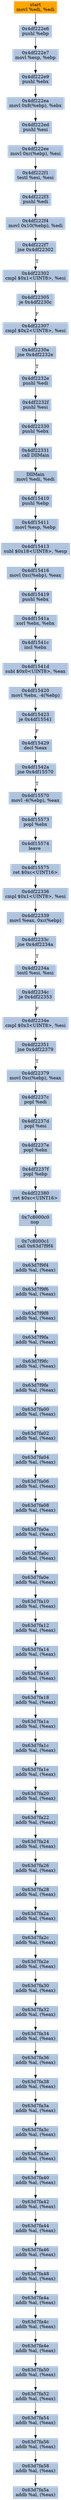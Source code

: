 digraph G {
node[shape=rectangle,style=filled,fillcolor=lightsteelblue,color=lightsteelblue]
bgcolor="transparent"
a0x4df222e4movl_edi_edi[label="start\nmovl %edi, %edi",color="lightgrey",fillcolor="orange"];
a0x4df222e6pushl_ebp[label="0x4df222e6\npushl %ebp"];
a0x4df222e7movl_esp_ebp[label="0x4df222e7\nmovl %esp, %ebp"];
a0x4df222e9pushl_ebx[label="0x4df222e9\npushl %ebx"];
a0x4df222eamovl_0x8ebp__ebx[label="0x4df222ea\nmovl 0x8(%ebp), %ebx"];
a0x4df222edpushl_esi[label="0x4df222ed\npushl %esi"];
a0x4df222eemovl_0xcebp__esi[label="0x4df222ee\nmovl 0xc(%ebp), %esi"];
a0x4df222f1testl_esi_esi[label="0x4df222f1\ntestl %esi, %esi"];
a0x4df222f3pushl_edi[label="0x4df222f3\npushl %edi"];
a0x4df222f4movl_0x10ebp__edi[label="0x4df222f4\nmovl 0x10(%ebp), %edi"];
a0x4df222f7jne_0x4df22302[label="0x4df222f7\njne 0x4df22302"];
a0x4df22302cmpl_0x1UINT8_esi[label="0x4df22302\ncmpl $0x1<UINT8>, %esi"];
a0x4df22305je_0x4df2230c[label="0x4df22305\nje 0x4df2230c"];
a0x4df22307cmpl_0x2UINT8_esi[label="0x4df22307\ncmpl $0x2<UINT8>, %esi"];
a0x4df2230ajne_0x4df2232e[label="0x4df2230a\njne 0x4df2232e"];
a0x4df2232epushl_edi[label="0x4df2232e\npushl %edi"];
a0x4df2232fpushl_esi[label="0x4df2232f\npushl %esi"];
a0x4df22330pushl_ebx[label="0x4df22330\npushl %ebx"];
a0x4df22331call_DllMain[label="0x4df22331\ncall DllMain"];
a0x4df1540emovl_edi_edi[label="DllMain\nmovl %edi, %edi"];
a0x4df15410pushl_ebp[label="0x4df15410\npushl %ebp"];
a0x4df15411movl_esp_ebp[label="0x4df15411\nmovl %esp, %ebp"];
a0x4df15413subl_0x18UINT8_esp[label="0x4df15413\nsubl $0x18<UINT8>, %esp"];
a0x4df15416movl_0xcebp__eax[label="0x4df15416\nmovl 0xc(%ebp), %eax"];
a0x4df15419pushl_ebx[label="0x4df15419\npushl %ebx"];
a0x4df1541axorl_ebx_ebx[label="0x4df1541a\nxorl %ebx, %ebx"];
a0x4df1541cincl_ebx[label="0x4df1541c\nincl %ebx"];
a0x4df1541dsubl_0x0UINT8_eax[label="0x4df1541d\nsubl $0x0<UINT8>, %eax"];
a0x4df15420movl_ebx__4ebp_[label="0x4df15420\nmovl %ebx, -4(%ebp)"];
a0x4df15423je_0x4df15541[label="0x4df15423\nje 0x4df15541"];
a0x4df15429decl_eax[label="0x4df15429\ndecl %eax"];
a0x4df1542ajne_0x4df15570[label="0x4df1542a\njne 0x4df15570"];
a0x4df15570movl__4ebp__eax[label="0x4df15570\nmovl -4(%ebp), %eax"];
a0x4df15573popl_ebx[label="0x4df15573\npopl %ebx"];
a0x4df15574leave_[label="0x4df15574\nleave "];
a0x4df15575ret_0xcUINT16[label="0x4df15575\nret $0xc<UINT16>"];
a0x4df22336cmpl_0x1UINT8_esi[label="0x4df22336\ncmpl $0x1<UINT8>, %esi"];
a0x4df22339movl_eax_0xcebp_[label="0x4df22339\nmovl %eax, 0xc(%ebp)"];
a0x4df2233cjne_0x4df2234a[label="0x4df2233c\njne 0x4df2234a"];
a0x4df2234atestl_esi_esi[label="0x4df2234a\ntestl %esi, %esi"];
a0x4df2234cje_0x4df22353[label="0x4df2234c\nje 0x4df22353"];
a0x4df2234ecmpl_0x3UINT8_esi[label="0x4df2234e\ncmpl $0x3<UINT8>, %esi"];
a0x4df22351jne_0x4df22379[label="0x4df22351\njne 0x4df22379"];
a0x4df22379movl_0xcebp__eax[label="0x4df22379\nmovl 0xc(%ebp), %eax"];
a0x4df2237cpopl_edi[label="0x4df2237c\npopl %edi"];
a0x4df2237dpopl_esi[label="0x4df2237d\npopl %esi"];
a0x4df2237epopl_ebx[label="0x4df2237e\npopl %ebx"];
a0x4df2237fpopl_ebp[label="0x4df2237f\npopl %ebp"];
a0x4df22380ret_0xcUINT16[label="0x4df22380\nret $0xc<UINT16>"];
a0x7c8000c0nop_[label="0x7c8000c0\nnop "];
a0x7c8000c1call_0x63d7f9f4[label="0x7c8000c1\ncall 0x63d7f9f4"];
a0x63d7f9f4addb_al_eax_[label="0x63d7f9f4\naddb %al, (%eax)"];
a0x63d7f9f6addb_al_eax_[label="0x63d7f9f6\naddb %al, (%eax)"];
a0x63d7f9f8addb_al_eax_[label="0x63d7f9f8\naddb %al, (%eax)"];
a0x63d7f9faaddb_al_eax_[label="0x63d7f9fa\naddb %al, (%eax)"];
a0x63d7f9fcaddb_al_eax_[label="0x63d7f9fc\naddb %al, (%eax)"];
a0x63d7f9feaddb_al_eax_[label="0x63d7f9fe\naddb %al, (%eax)"];
a0x63d7fa00addb_al_eax_[label="0x63d7fa00\naddb %al, (%eax)"];
a0x63d7fa02addb_al_eax_[label="0x63d7fa02\naddb %al, (%eax)"];
a0x63d7fa04addb_al_eax_[label="0x63d7fa04\naddb %al, (%eax)"];
a0x63d7fa06addb_al_eax_[label="0x63d7fa06\naddb %al, (%eax)"];
a0x63d7fa08addb_al_eax_[label="0x63d7fa08\naddb %al, (%eax)"];
a0x63d7fa0aaddb_al_eax_[label="0x63d7fa0a\naddb %al, (%eax)"];
a0x63d7fa0caddb_al_eax_[label="0x63d7fa0c\naddb %al, (%eax)"];
a0x63d7fa0eaddb_al_eax_[label="0x63d7fa0e\naddb %al, (%eax)"];
a0x63d7fa10addb_al_eax_[label="0x63d7fa10\naddb %al, (%eax)"];
a0x63d7fa12addb_al_eax_[label="0x63d7fa12\naddb %al, (%eax)"];
a0x63d7fa14addb_al_eax_[label="0x63d7fa14\naddb %al, (%eax)"];
a0x63d7fa16addb_al_eax_[label="0x63d7fa16\naddb %al, (%eax)"];
a0x63d7fa18addb_al_eax_[label="0x63d7fa18\naddb %al, (%eax)"];
a0x63d7fa1aaddb_al_eax_[label="0x63d7fa1a\naddb %al, (%eax)"];
a0x63d7fa1caddb_al_eax_[label="0x63d7fa1c\naddb %al, (%eax)"];
a0x63d7fa1eaddb_al_eax_[label="0x63d7fa1e\naddb %al, (%eax)"];
a0x63d7fa20addb_al_eax_[label="0x63d7fa20\naddb %al, (%eax)"];
a0x63d7fa22addb_al_eax_[label="0x63d7fa22\naddb %al, (%eax)"];
a0x63d7fa24addb_al_eax_[label="0x63d7fa24\naddb %al, (%eax)"];
a0x63d7fa26addb_al_eax_[label="0x63d7fa26\naddb %al, (%eax)"];
a0x63d7fa28addb_al_eax_[label="0x63d7fa28\naddb %al, (%eax)"];
a0x63d7fa2aaddb_al_eax_[label="0x63d7fa2a\naddb %al, (%eax)"];
a0x63d7fa2caddb_al_eax_[label="0x63d7fa2c\naddb %al, (%eax)"];
a0x63d7fa2eaddb_al_eax_[label="0x63d7fa2e\naddb %al, (%eax)"];
a0x63d7fa30addb_al_eax_[label="0x63d7fa30\naddb %al, (%eax)"];
a0x63d7fa32addb_al_eax_[label="0x63d7fa32\naddb %al, (%eax)"];
a0x63d7fa34addb_al_eax_[label="0x63d7fa34\naddb %al, (%eax)"];
a0x63d7fa36addb_al_eax_[label="0x63d7fa36\naddb %al, (%eax)"];
a0x63d7fa38addb_al_eax_[label="0x63d7fa38\naddb %al, (%eax)"];
a0x63d7fa3aaddb_al_eax_[label="0x63d7fa3a\naddb %al, (%eax)"];
a0x63d7fa3caddb_al_eax_[label="0x63d7fa3c\naddb %al, (%eax)"];
a0x63d7fa3eaddb_al_eax_[label="0x63d7fa3e\naddb %al, (%eax)"];
a0x63d7fa40addb_al_eax_[label="0x63d7fa40\naddb %al, (%eax)"];
a0x63d7fa42addb_al_eax_[label="0x63d7fa42\naddb %al, (%eax)"];
a0x63d7fa44addb_al_eax_[label="0x63d7fa44\naddb %al, (%eax)"];
a0x63d7fa46addb_al_eax_[label="0x63d7fa46\naddb %al, (%eax)"];
a0x63d7fa48addb_al_eax_[label="0x63d7fa48\naddb %al, (%eax)"];
a0x63d7fa4aaddb_al_eax_[label="0x63d7fa4a\naddb %al, (%eax)"];
a0x63d7fa4caddb_al_eax_[label="0x63d7fa4c\naddb %al, (%eax)"];
a0x63d7fa4eaddb_al_eax_[label="0x63d7fa4e\naddb %al, (%eax)"];
a0x63d7fa50addb_al_eax_[label="0x63d7fa50\naddb %al, (%eax)"];
a0x63d7fa52addb_al_eax_[label="0x63d7fa52\naddb %al, (%eax)"];
a0x63d7fa54addb_al_eax_[label="0x63d7fa54\naddb %al, (%eax)"];
a0x63d7fa56addb_al_eax_[label="0x63d7fa56\naddb %al, (%eax)"];
a0x63d7fa58addb_al_eax_[label="0x63d7fa58\naddb %al, (%eax)"];
a0x63d7fa5aaddb_al_eax_[label="0x63d7fa5a\naddb %al, (%eax)"];
a0x4df222e4movl_edi_edi -> a0x4df222e6pushl_ebp [color="#000000"];
a0x4df222e6pushl_ebp -> a0x4df222e7movl_esp_ebp [color="#000000"];
a0x4df222e7movl_esp_ebp -> a0x4df222e9pushl_ebx [color="#000000"];
a0x4df222e9pushl_ebx -> a0x4df222eamovl_0x8ebp__ebx [color="#000000"];
a0x4df222eamovl_0x8ebp__ebx -> a0x4df222edpushl_esi [color="#000000"];
a0x4df222edpushl_esi -> a0x4df222eemovl_0xcebp__esi [color="#000000"];
a0x4df222eemovl_0xcebp__esi -> a0x4df222f1testl_esi_esi [color="#000000"];
a0x4df222f1testl_esi_esi -> a0x4df222f3pushl_edi [color="#000000"];
a0x4df222f3pushl_edi -> a0x4df222f4movl_0x10ebp__edi [color="#000000"];
a0x4df222f4movl_0x10ebp__edi -> a0x4df222f7jne_0x4df22302 [color="#000000"];
a0x4df222f7jne_0x4df22302 -> a0x4df22302cmpl_0x1UINT8_esi [color="#000000",label="T"];
a0x4df22302cmpl_0x1UINT8_esi -> a0x4df22305je_0x4df2230c [color="#000000"];
a0x4df22305je_0x4df2230c -> a0x4df22307cmpl_0x2UINT8_esi [color="#000000",label="F"];
a0x4df22307cmpl_0x2UINT8_esi -> a0x4df2230ajne_0x4df2232e [color="#000000"];
a0x4df2230ajne_0x4df2232e -> a0x4df2232epushl_edi [color="#000000",label="T"];
a0x4df2232epushl_edi -> a0x4df2232fpushl_esi [color="#000000"];
a0x4df2232fpushl_esi -> a0x4df22330pushl_ebx [color="#000000"];
a0x4df22330pushl_ebx -> a0x4df22331call_DllMain [color="#000000"];
a0x4df22331call_DllMain -> a0x4df1540emovl_edi_edi [color="#000000"];
a0x4df1540emovl_edi_edi -> a0x4df15410pushl_ebp [color="#000000"];
a0x4df15410pushl_ebp -> a0x4df15411movl_esp_ebp [color="#000000"];
a0x4df15411movl_esp_ebp -> a0x4df15413subl_0x18UINT8_esp [color="#000000"];
a0x4df15413subl_0x18UINT8_esp -> a0x4df15416movl_0xcebp__eax [color="#000000"];
a0x4df15416movl_0xcebp__eax -> a0x4df15419pushl_ebx [color="#000000"];
a0x4df15419pushl_ebx -> a0x4df1541axorl_ebx_ebx [color="#000000"];
a0x4df1541axorl_ebx_ebx -> a0x4df1541cincl_ebx [color="#000000"];
a0x4df1541cincl_ebx -> a0x4df1541dsubl_0x0UINT8_eax [color="#000000"];
a0x4df1541dsubl_0x0UINT8_eax -> a0x4df15420movl_ebx__4ebp_ [color="#000000"];
a0x4df15420movl_ebx__4ebp_ -> a0x4df15423je_0x4df15541 [color="#000000"];
a0x4df15423je_0x4df15541 -> a0x4df15429decl_eax [color="#000000",label="F"];
a0x4df15429decl_eax -> a0x4df1542ajne_0x4df15570 [color="#000000"];
a0x4df1542ajne_0x4df15570 -> a0x4df15570movl__4ebp__eax [color="#000000",label="T"];
a0x4df15570movl__4ebp__eax -> a0x4df15573popl_ebx [color="#000000"];
a0x4df15573popl_ebx -> a0x4df15574leave_ [color="#000000"];
a0x4df15574leave_ -> a0x4df15575ret_0xcUINT16 [color="#000000"];
a0x4df15575ret_0xcUINT16 -> a0x4df22336cmpl_0x1UINT8_esi [color="#000000"];
a0x4df22336cmpl_0x1UINT8_esi -> a0x4df22339movl_eax_0xcebp_ [color="#000000"];
a0x4df22339movl_eax_0xcebp_ -> a0x4df2233cjne_0x4df2234a [color="#000000"];
a0x4df2233cjne_0x4df2234a -> a0x4df2234atestl_esi_esi [color="#000000",label="T"];
a0x4df2234atestl_esi_esi -> a0x4df2234cje_0x4df22353 [color="#000000"];
a0x4df2234cje_0x4df22353 -> a0x4df2234ecmpl_0x3UINT8_esi [color="#000000",label="F"];
a0x4df2234ecmpl_0x3UINT8_esi -> a0x4df22351jne_0x4df22379 [color="#000000"];
a0x4df22351jne_0x4df22379 -> a0x4df22379movl_0xcebp__eax [color="#000000",label="T"];
a0x4df22379movl_0xcebp__eax -> a0x4df2237cpopl_edi [color="#000000"];
a0x4df2237cpopl_edi -> a0x4df2237dpopl_esi [color="#000000"];
a0x4df2237dpopl_esi -> a0x4df2237epopl_ebx [color="#000000"];
a0x4df2237epopl_ebx -> a0x4df2237fpopl_ebp [color="#000000"];
a0x4df2237fpopl_ebp -> a0x4df22380ret_0xcUINT16 [color="#000000"];
a0x4df22380ret_0xcUINT16 -> a0x7c8000c0nop_ [color="#000000"];
a0x7c8000c0nop_ -> a0x7c8000c1call_0x63d7f9f4 [color="#000000"];
a0x7c8000c1call_0x63d7f9f4 -> a0x63d7f9f4addb_al_eax_ [color="#000000"];
a0x63d7f9f4addb_al_eax_ -> a0x63d7f9f6addb_al_eax_ [color="#000000"];
a0x63d7f9f6addb_al_eax_ -> a0x63d7f9f8addb_al_eax_ [color="#000000"];
a0x63d7f9f8addb_al_eax_ -> a0x63d7f9faaddb_al_eax_ [color="#000000"];
a0x63d7f9faaddb_al_eax_ -> a0x63d7f9fcaddb_al_eax_ [color="#000000"];
a0x63d7f9fcaddb_al_eax_ -> a0x63d7f9feaddb_al_eax_ [color="#000000"];
a0x63d7f9feaddb_al_eax_ -> a0x63d7fa00addb_al_eax_ [color="#000000"];
a0x63d7fa00addb_al_eax_ -> a0x63d7fa02addb_al_eax_ [color="#000000"];
a0x63d7fa02addb_al_eax_ -> a0x63d7fa04addb_al_eax_ [color="#000000"];
a0x63d7fa04addb_al_eax_ -> a0x63d7fa06addb_al_eax_ [color="#000000"];
a0x63d7fa06addb_al_eax_ -> a0x63d7fa08addb_al_eax_ [color="#000000"];
a0x63d7fa08addb_al_eax_ -> a0x63d7fa0aaddb_al_eax_ [color="#000000"];
a0x63d7fa0aaddb_al_eax_ -> a0x63d7fa0caddb_al_eax_ [color="#000000"];
a0x63d7fa0caddb_al_eax_ -> a0x63d7fa0eaddb_al_eax_ [color="#000000"];
a0x63d7fa0eaddb_al_eax_ -> a0x63d7fa10addb_al_eax_ [color="#000000"];
a0x63d7fa10addb_al_eax_ -> a0x63d7fa12addb_al_eax_ [color="#000000"];
a0x63d7fa12addb_al_eax_ -> a0x63d7fa14addb_al_eax_ [color="#000000"];
a0x63d7fa14addb_al_eax_ -> a0x63d7fa16addb_al_eax_ [color="#000000"];
a0x63d7fa16addb_al_eax_ -> a0x63d7fa18addb_al_eax_ [color="#000000"];
a0x63d7fa18addb_al_eax_ -> a0x63d7fa1aaddb_al_eax_ [color="#000000"];
a0x63d7fa1aaddb_al_eax_ -> a0x63d7fa1caddb_al_eax_ [color="#000000"];
a0x63d7fa1caddb_al_eax_ -> a0x63d7fa1eaddb_al_eax_ [color="#000000"];
a0x63d7fa1eaddb_al_eax_ -> a0x63d7fa20addb_al_eax_ [color="#000000"];
a0x63d7fa20addb_al_eax_ -> a0x63d7fa22addb_al_eax_ [color="#000000"];
a0x63d7fa22addb_al_eax_ -> a0x63d7fa24addb_al_eax_ [color="#000000"];
a0x63d7fa24addb_al_eax_ -> a0x63d7fa26addb_al_eax_ [color="#000000"];
a0x63d7fa26addb_al_eax_ -> a0x63d7fa28addb_al_eax_ [color="#000000"];
a0x63d7fa28addb_al_eax_ -> a0x63d7fa2aaddb_al_eax_ [color="#000000"];
a0x63d7fa2aaddb_al_eax_ -> a0x63d7fa2caddb_al_eax_ [color="#000000"];
a0x63d7fa2caddb_al_eax_ -> a0x63d7fa2eaddb_al_eax_ [color="#000000"];
a0x63d7fa2eaddb_al_eax_ -> a0x63d7fa30addb_al_eax_ [color="#000000"];
a0x63d7fa30addb_al_eax_ -> a0x63d7fa32addb_al_eax_ [color="#000000"];
a0x63d7fa32addb_al_eax_ -> a0x63d7fa34addb_al_eax_ [color="#000000"];
a0x63d7fa34addb_al_eax_ -> a0x63d7fa36addb_al_eax_ [color="#000000"];
a0x63d7fa36addb_al_eax_ -> a0x63d7fa38addb_al_eax_ [color="#000000"];
a0x63d7fa38addb_al_eax_ -> a0x63d7fa3aaddb_al_eax_ [color="#000000"];
a0x63d7fa3aaddb_al_eax_ -> a0x63d7fa3caddb_al_eax_ [color="#000000"];
a0x63d7fa3caddb_al_eax_ -> a0x63d7fa3eaddb_al_eax_ [color="#000000"];
a0x63d7fa3eaddb_al_eax_ -> a0x63d7fa40addb_al_eax_ [color="#000000"];
a0x63d7fa40addb_al_eax_ -> a0x63d7fa42addb_al_eax_ [color="#000000"];
a0x63d7fa42addb_al_eax_ -> a0x63d7fa44addb_al_eax_ [color="#000000"];
a0x63d7fa44addb_al_eax_ -> a0x63d7fa46addb_al_eax_ [color="#000000"];
a0x63d7fa46addb_al_eax_ -> a0x63d7fa48addb_al_eax_ [color="#000000"];
a0x63d7fa48addb_al_eax_ -> a0x63d7fa4aaddb_al_eax_ [color="#000000"];
a0x63d7fa4aaddb_al_eax_ -> a0x63d7fa4caddb_al_eax_ [color="#000000"];
a0x63d7fa4caddb_al_eax_ -> a0x63d7fa4eaddb_al_eax_ [color="#000000"];
a0x63d7fa4eaddb_al_eax_ -> a0x63d7fa50addb_al_eax_ [color="#000000"];
a0x63d7fa50addb_al_eax_ -> a0x63d7fa52addb_al_eax_ [color="#000000"];
a0x63d7fa52addb_al_eax_ -> a0x63d7fa54addb_al_eax_ [color="#000000"];
a0x63d7fa54addb_al_eax_ -> a0x63d7fa56addb_al_eax_ [color="#000000"];
a0x63d7fa56addb_al_eax_ -> a0x63d7fa58addb_al_eax_ [color="#000000"];
a0x63d7fa58addb_al_eax_ -> a0x63d7fa5aaddb_al_eax_ [color="#000000"];
}
